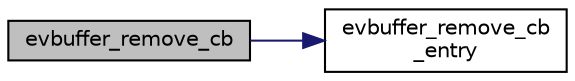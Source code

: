 digraph "evbuffer_remove_cb"
{
 // LATEX_PDF_SIZE
  edge [fontname="Helvetica",fontsize="10",labelfontname="Helvetica",labelfontsize="10"];
  node [fontname="Helvetica",fontsize="10",shape=record];
  rankdir="LR";
  Node51 [label="evbuffer_remove_cb",height=0.2,width=0.4,color="black", fillcolor="grey75", style="filled", fontcolor="black",tooltip=" "];
  Node51 -> Node52 [color="midnightblue",fontsize="10",style="solid",fontname="Helvetica"];
  Node52 [label="evbuffer_remove_cb\l_entry",height=0.2,width=0.4,color="black", fillcolor="white", style="filled",URL="$buffer_8h.html#ade150950a995af06cd3c6321f71eb3c1",tooltip=" "];
}
